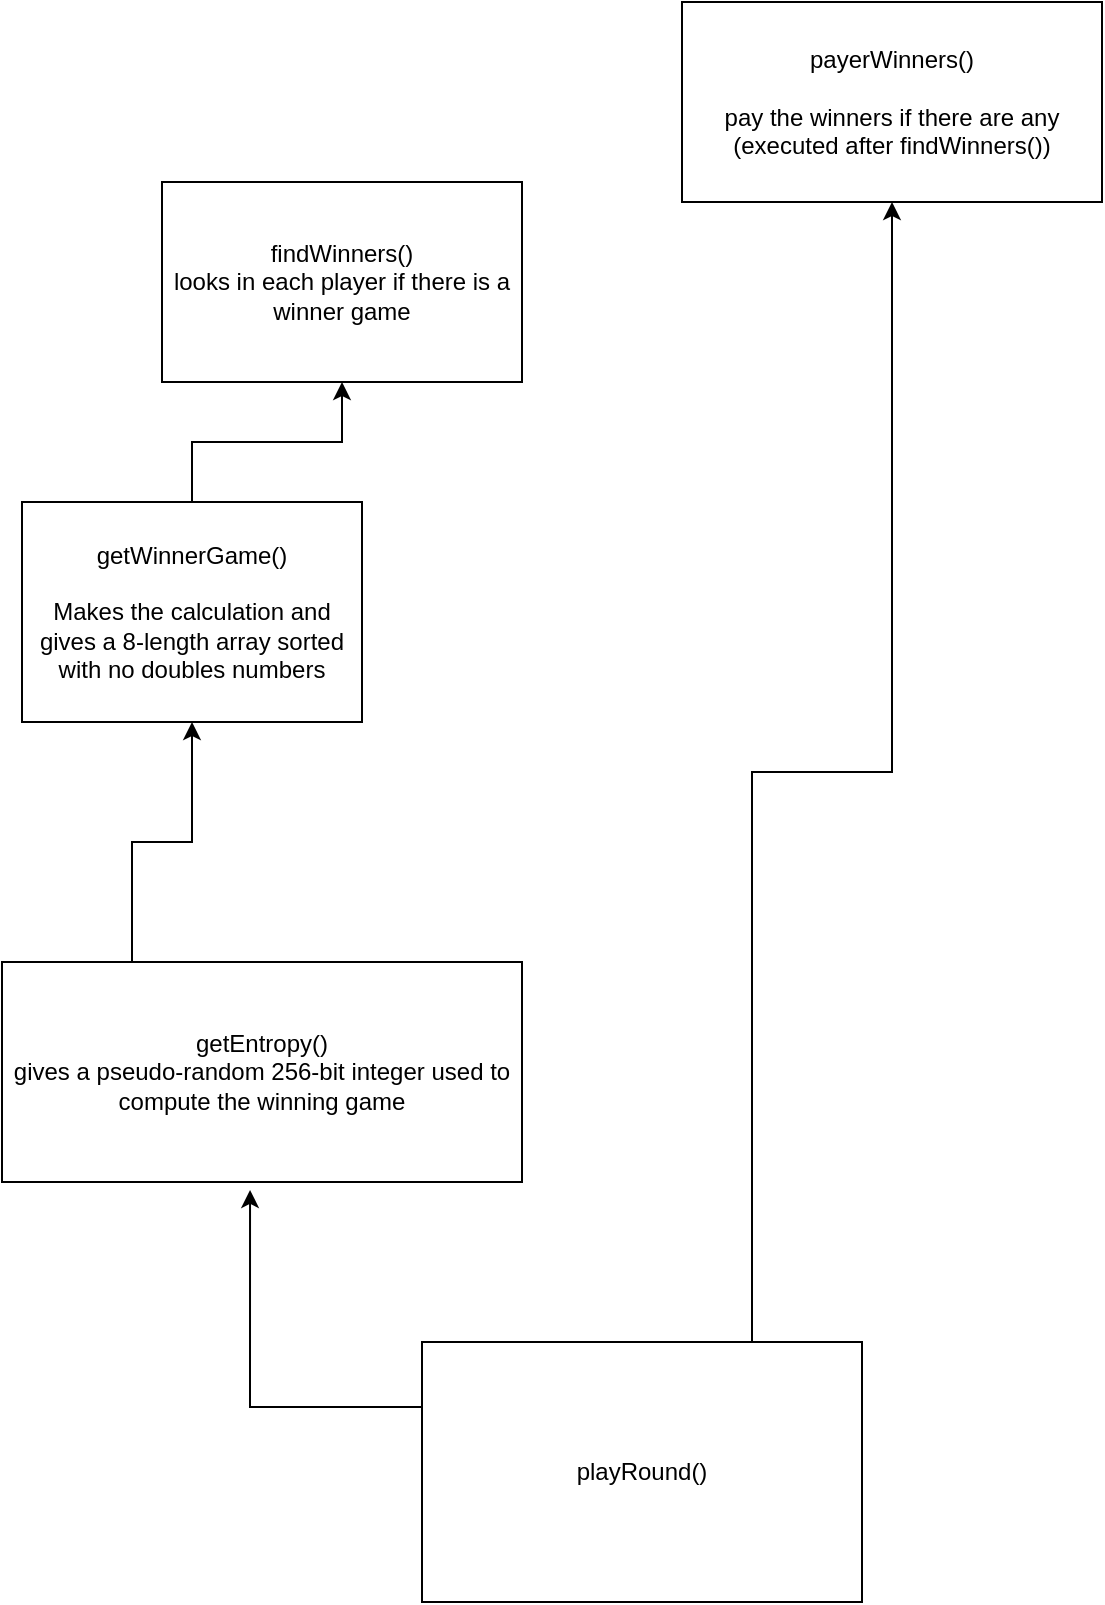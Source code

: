 <mxfile version="12.9.12" type="device"><diagram id="CZpkGXlCVeQOl7QxU26D" name="Page-1"><mxGraphModel dx="3153" dy="2060" grid="1" gridSize="10" guides="1" tooltips="1" connect="1" arrows="1" fold="1" page="1" pageScale="1" pageWidth="827" pageHeight="1169" math="0" shadow="0"><root><mxCell id="0"/><mxCell id="1" parent="0"/><mxCell id="9DNv3OWHytUepwAhk2Pu-2" value="findWinners()&lt;br&gt;looks in each player if there is a winner game&lt;br&gt;" style="rounded=0;whiteSpace=wrap;html=1;" vertex="1" parent="1"><mxGeometry x="160" y="240" width="180" height="100" as="geometry"/></mxCell><mxCell id="9DNv3OWHytUepwAhk2Pu-3" value="payerWinners()&lt;br&gt;&lt;br&gt;pay the winners if there are any&lt;br&gt;(executed after findWinners())&lt;br&gt;" style="rounded=0;whiteSpace=wrap;html=1;" vertex="1" parent="1"><mxGeometry x="420" y="150" width="210" height="100" as="geometry"/></mxCell><mxCell id="9DNv3OWHytUepwAhk2Pu-17" style="edgeStyle=orthogonalEdgeStyle;rounded=0;orthogonalLoop=1;jettySize=auto;html=1;exitX=0.5;exitY=0;exitDx=0;exitDy=0;entryX=0.5;entryY=1;entryDx=0;entryDy=0;" edge="1" parent="1" source="9DNv3OWHytUepwAhk2Pu-6" target="9DNv3OWHytUepwAhk2Pu-2"><mxGeometry relative="1" as="geometry"/></mxCell><mxCell id="9DNv3OWHytUepwAhk2Pu-6" value="getWinnerGame()&lt;br&gt;&lt;br&gt;Makes the calculation and gives a 8-length array sorted with no doubles numbers&lt;br&gt;" style="rounded=0;whiteSpace=wrap;html=1;" vertex="1" parent="1"><mxGeometry x="90" y="400" width="170" height="110" as="geometry"/></mxCell><mxCell id="9DNv3OWHytUepwAhk2Pu-13" style="edgeStyle=orthogonalEdgeStyle;rounded=0;orthogonalLoop=1;jettySize=auto;html=1;exitX=0.25;exitY=0;exitDx=0;exitDy=0;" edge="1" parent="1" source="9DNv3OWHytUepwAhk2Pu-12" target="9DNv3OWHytUepwAhk2Pu-6"><mxGeometry relative="1" as="geometry"/></mxCell><mxCell id="9DNv3OWHytUepwAhk2Pu-12" value="getEntropy()&lt;br&gt;gives a pseudo-random 256-bit integer used to compute the winning game&lt;br&gt;" style="rounded=0;whiteSpace=wrap;html=1;" vertex="1" parent="1"><mxGeometry x="80" y="630" width="260" height="110" as="geometry"/></mxCell><mxCell id="9DNv3OWHytUepwAhk2Pu-15" style="edgeStyle=orthogonalEdgeStyle;rounded=0;orthogonalLoop=1;jettySize=auto;html=1;exitX=0;exitY=0.25;exitDx=0;exitDy=0;entryX=0.477;entryY=1.036;entryDx=0;entryDy=0;entryPerimeter=0;" edge="1" parent="1" source="9DNv3OWHytUepwAhk2Pu-14" target="9DNv3OWHytUepwAhk2Pu-12"><mxGeometry relative="1" as="geometry"/></mxCell><mxCell id="9DNv3OWHytUepwAhk2Pu-16" style="edgeStyle=orthogonalEdgeStyle;rounded=0;orthogonalLoop=1;jettySize=auto;html=1;exitX=0.75;exitY=0;exitDx=0;exitDy=0;entryX=0.5;entryY=1;entryDx=0;entryDy=0;" edge="1" parent="1" source="9DNv3OWHytUepwAhk2Pu-14" target="9DNv3OWHytUepwAhk2Pu-3"><mxGeometry relative="1" as="geometry"/></mxCell><mxCell id="9DNv3OWHytUepwAhk2Pu-14" value="playRound()" style="rounded=0;whiteSpace=wrap;html=1;" vertex="1" parent="1"><mxGeometry x="290" y="820" width="220" height="130" as="geometry"/></mxCell></root></mxGraphModel></diagram></mxfile>